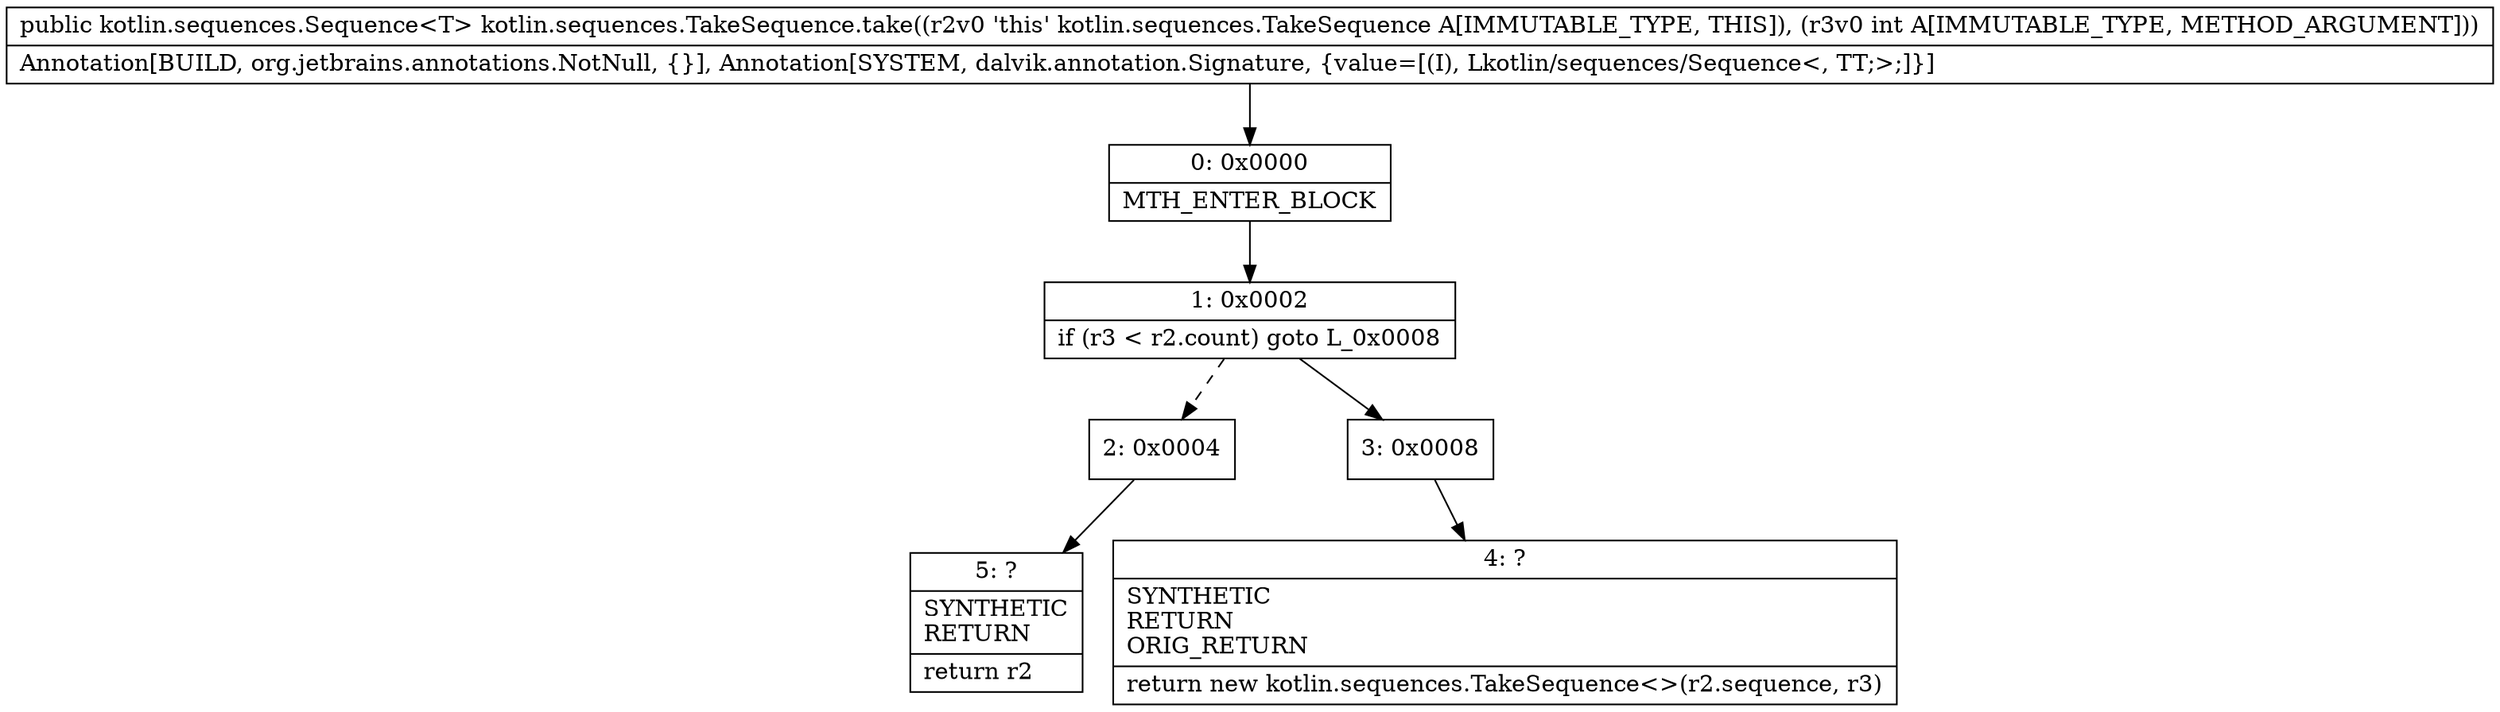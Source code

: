 digraph "CFG forkotlin.sequences.TakeSequence.take(I)Lkotlin\/sequences\/Sequence;" {
Node_0 [shape=record,label="{0\:\ 0x0000|MTH_ENTER_BLOCK\l}"];
Node_1 [shape=record,label="{1\:\ 0x0002|if (r3 \< r2.count) goto L_0x0008\l}"];
Node_2 [shape=record,label="{2\:\ 0x0004}"];
Node_3 [shape=record,label="{3\:\ 0x0008}"];
Node_4 [shape=record,label="{4\:\ ?|SYNTHETIC\lRETURN\lORIG_RETURN\l|return new kotlin.sequences.TakeSequence\<\>(r2.sequence, r3)\l}"];
Node_5 [shape=record,label="{5\:\ ?|SYNTHETIC\lRETURN\l|return r2\l}"];
MethodNode[shape=record,label="{public kotlin.sequences.Sequence\<T\> kotlin.sequences.TakeSequence.take((r2v0 'this' kotlin.sequences.TakeSequence A[IMMUTABLE_TYPE, THIS]), (r3v0 int A[IMMUTABLE_TYPE, METHOD_ARGUMENT]))  | Annotation[BUILD, org.jetbrains.annotations.NotNull, \{\}], Annotation[SYSTEM, dalvik.annotation.Signature, \{value=[(I), Lkotlin\/sequences\/Sequence\<, TT;\>;]\}]\l}"];
MethodNode -> Node_0;
Node_0 -> Node_1;
Node_1 -> Node_2[style=dashed];
Node_1 -> Node_3;
Node_2 -> Node_5;
Node_3 -> Node_4;
}

